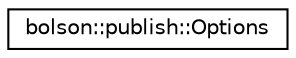 digraph "Graphical Class Hierarchy"
{
 // LATEX_PDF_SIZE
  edge [fontname="Helvetica",fontsize="10",labelfontname="Helvetica",labelfontsize="10"];
  node [fontname="Helvetica",fontsize="10",shape=record];
  rankdir="LR";
  Node0 [label="bolson::publish::Options",height=0.2,width=0.4,color="black", fillcolor="white", style="filled",URL="$structbolson_1_1publish_1_1_options.html",tooltip="Pulsar options."];
}
